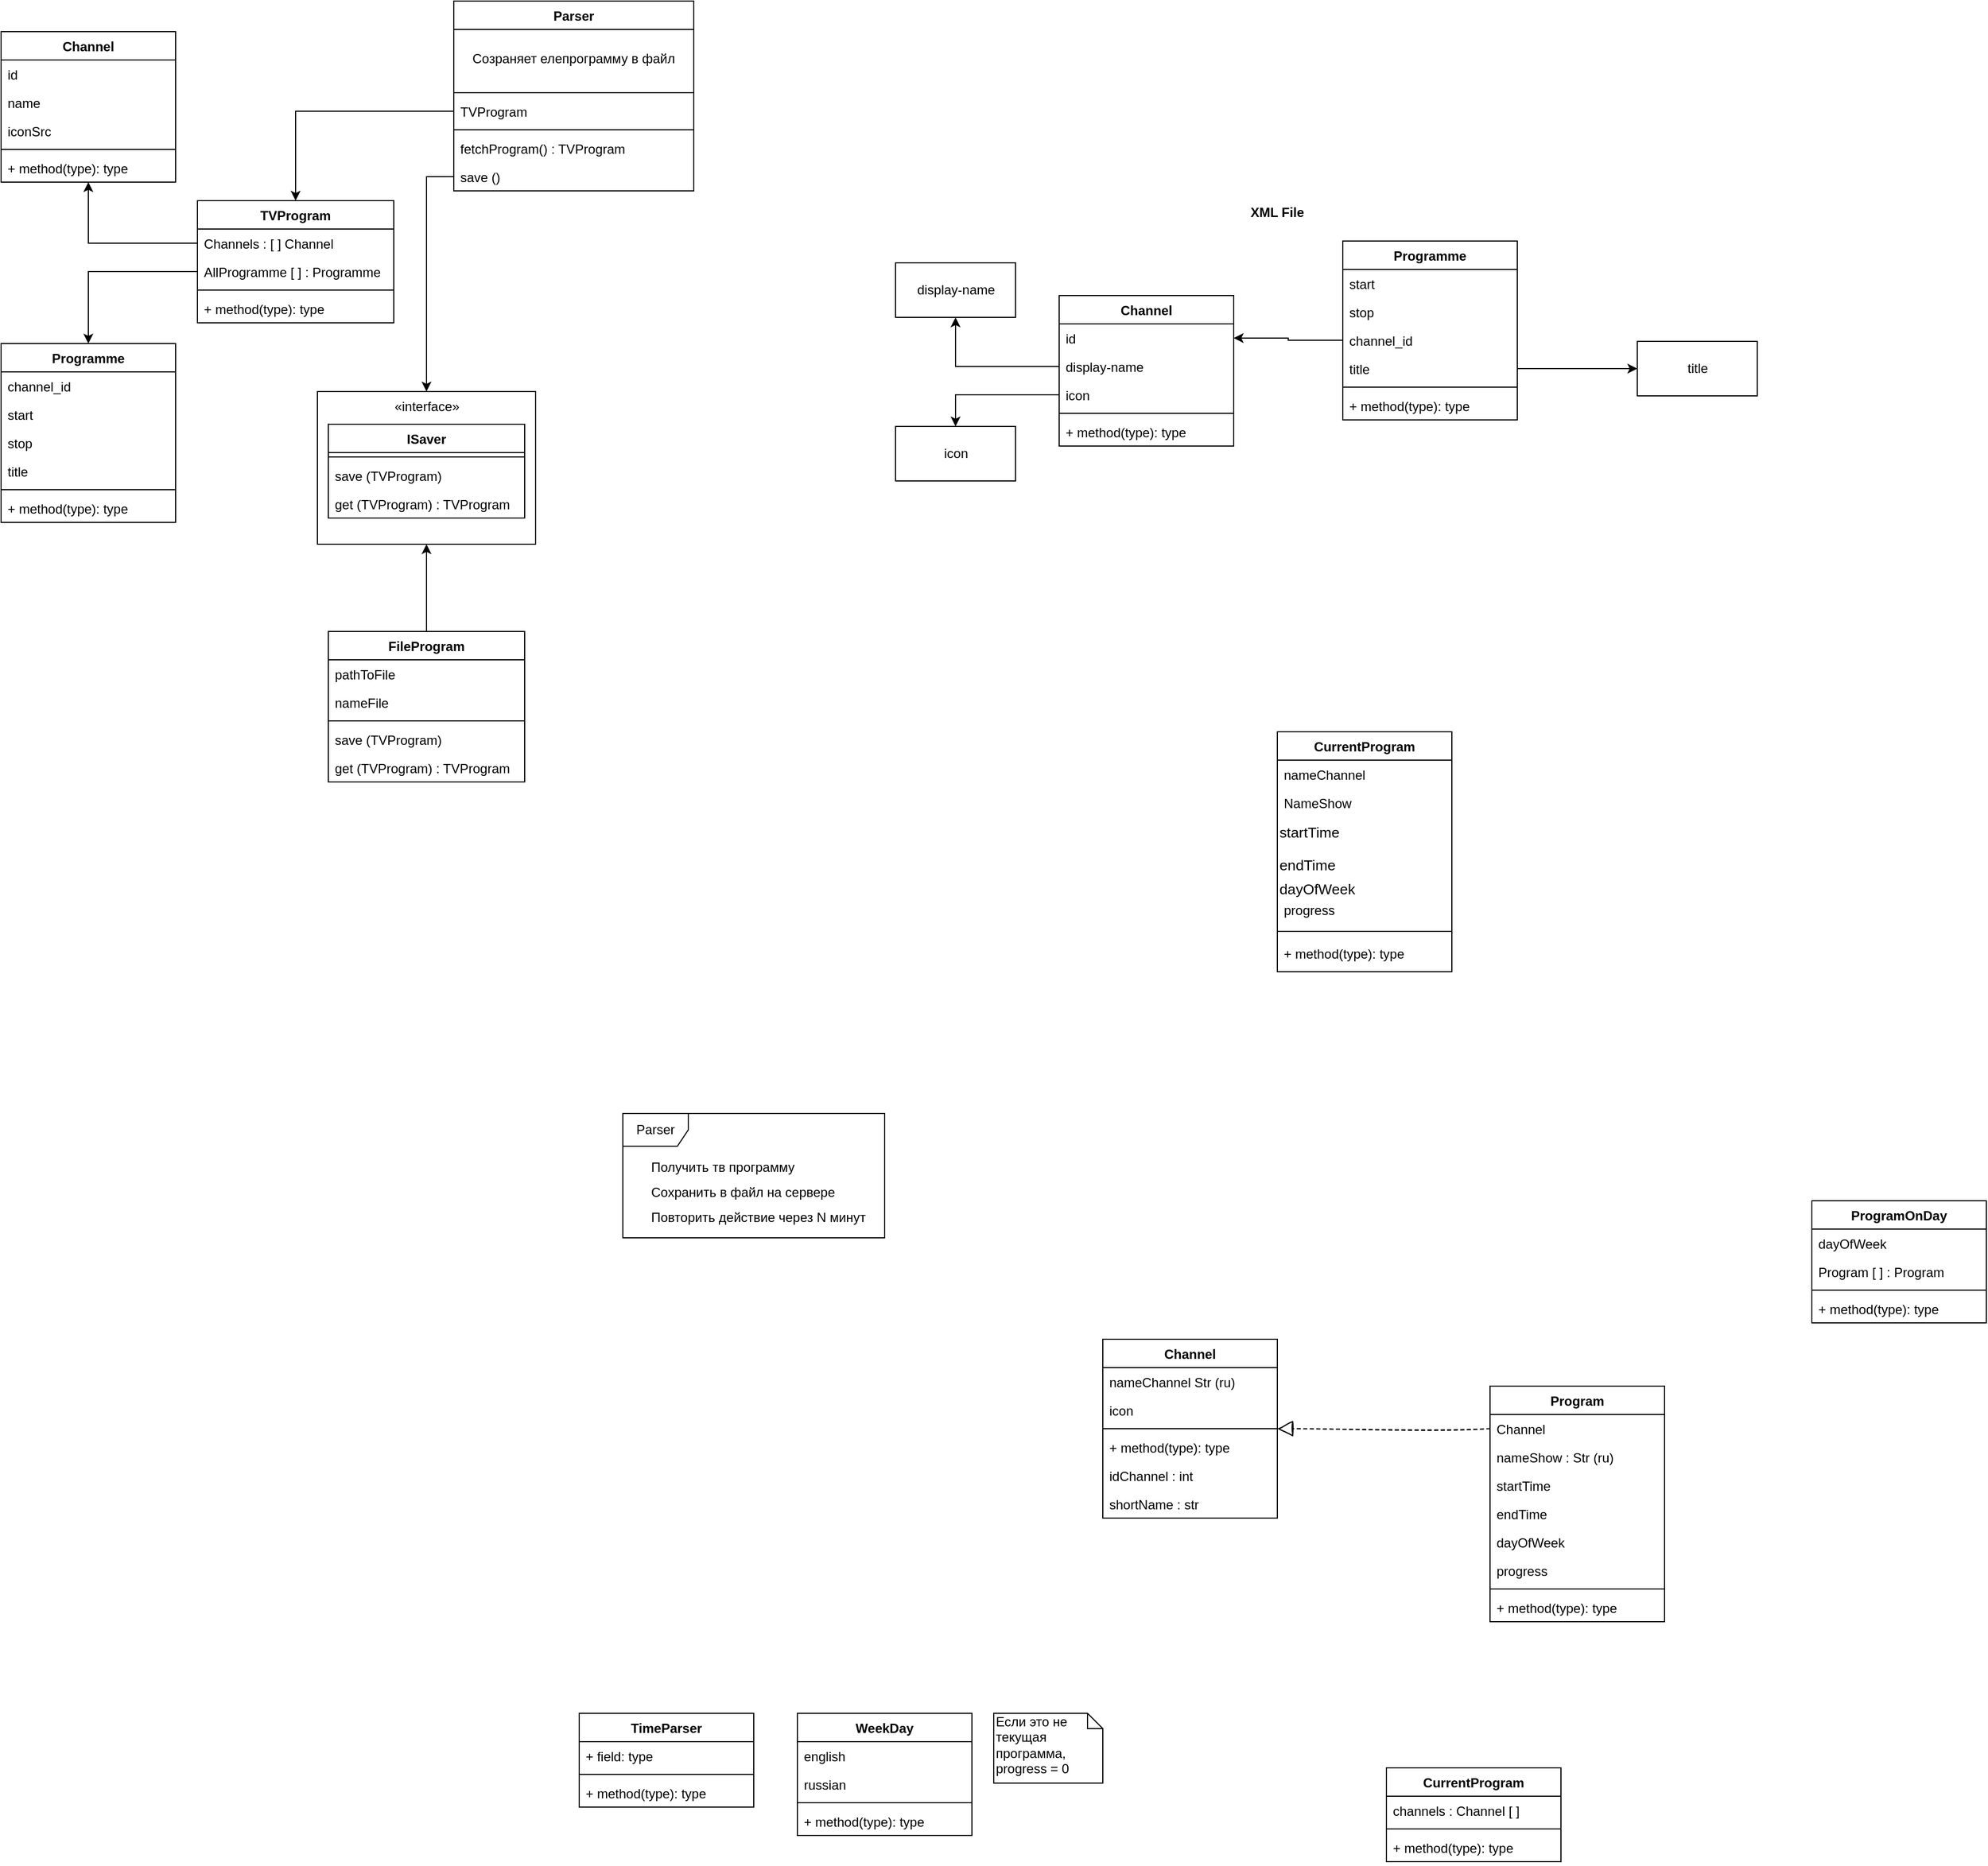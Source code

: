 <mxfile version="13.7.5" type="device" pages="4"><diagram id="wXkkzx5QnTXLlmUoM27p" name="Page-1"><mxGraphModel dx="3122" dy="1946" grid="1" gridSize="10" guides="1" tooltips="1" connect="1" arrows="1" fold="1" page="1" pageScale="1" pageWidth="850" pageHeight="1100" background="#FFFFFF" math="0" shadow="0"><root><mxCell id="0"/><mxCell id="1" parent="0"/><mxCell id="w14Q2QXTxofeKUSBo35t-36" value="Если это не текущая программа,&amp;nbsp;&lt;br&gt;progress = 0" style="shape=note;whiteSpace=wrap;html=1;size=14;verticalAlign=top;align=left;spacingTop=-6;fillColor=none;" vertex="1" parent="1"><mxGeometry x="-30" y="470" width="100" height="64" as="geometry"/></mxCell><mxCell id="w14Q2QXTxofeKUSBo35t-50" value="WeekDay" style="swimlane;fontStyle=1;align=center;verticalAlign=top;childLayout=stackLayout;horizontal=1;startSize=26;horizontalStack=0;resizeParent=1;resizeParentMax=0;resizeLast=0;collapsible=1;marginBottom=0;fillColor=none;" vertex="1" parent="1"><mxGeometry x="-210" y="470" width="160" height="112" as="geometry"/></mxCell><mxCell id="w14Q2QXTxofeKUSBo35t-51" value="english" style="text;strokeColor=none;fillColor=none;align=left;verticalAlign=top;spacingLeft=4;spacingRight=4;overflow=hidden;rotatable=0;points=[[0,0.5],[1,0.5]];portConstraint=eastwest;" vertex="1" parent="w14Q2QXTxofeKUSBo35t-50"><mxGeometry y="26" width="160" height="26" as="geometry"/></mxCell><mxCell id="w14Q2QXTxofeKUSBo35t-55" value="russian" style="text;strokeColor=none;fillColor=none;align=left;verticalAlign=top;spacingLeft=4;spacingRight=4;overflow=hidden;rotatable=0;points=[[0,0.5],[1,0.5]];portConstraint=eastwest;" vertex="1" parent="w14Q2QXTxofeKUSBo35t-50"><mxGeometry y="52" width="160" height="26" as="geometry"/></mxCell><mxCell id="w14Q2QXTxofeKUSBo35t-52" value="" style="line;strokeWidth=1;fillColor=none;align=left;verticalAlign=middle;spacingTop=-1;spacingLeft=3;spacingRight=3;rotatable=0;labelPosition=right;points=[];portConstraint=eastwest;" vertex="1" parent="w14Q2QXTxofeKUSBo35t-50"><mxGeometry y="78" width="160" height="8" as="geometry"/></mxCell><mxCell id="w14Q2QXTxofeKUSBo35t-53" value="+ method(type): type" style="text;strokeColor=none;fillColor=none;align=left;verticalAlign=top;spacingLeft=4;spacingRight=4;overflow=hidden;rotatable=0;points=[[0,0.5],[1,0.5]];portConstraint=eastwest;" vertex="1" parent="w14Q2QXTxofeKUSBo35t-50"><mxGeometry y="86" width="160" height="26" as="geometry"/></mxCell><mxCell id="w14Q2QXTxofeKUSBo35t-57" value="TimeParser" style="swimlane;fontStyle=1;align=center;verticalAlign=top;childLayout=stackLayout;horizontal=1;startSize=26;horizontalStack=0;resizeParent=1;resizeParentMax=0;resizeLast=0;collapsible=1;marginBottom=0;fillColor=none;" vertex="1" parent="1"><mxGeometry x="-410" y="470" width="160" height="86" as="geometry"/></mxCell><mxCell id="w14Q2QXTxofeKUSBo35t-58" value="+ field: type" style="text;strokeColor=none;fillColor=none;align=left;verticalAlign=top;spacingLeft=4;spacingRight=4;overflow=hidden;rotatable=0;points=[[0,0.5],[1,0.5]];portConstraint=eastwest;" vertex="1" parent="w14Q2QXTxofeKUSBo35t-57"><mxGeometry y="26" width="160" height="26" as="geometry"/></mxCell><mxCell id="w14Q2QXTxofeKUSBo35t-59" value="" style="line;strokeWidth=1;fillColor=none;align=left;verticalAlign=middle;spacingTop=-1;spacingLeft=3;spacingRight=3;rotatable=0;labelPosition=right;points=[];portConstraint=eastwest;" vertex="1" parent="w14Q2QXTxofeKUSBo35t-57"><mxGeometry y="52" width="160" height="8" as="geometry"/></mxCell><mxCell id="w14Q2QXTxofeKUSBo35t-60" value="+ method(type): type" style="text;strokeColor=none;fillColor=none;align=left;verticalAlign=top;spacingLeft=4;spacingRight=4;overflow=hidden;rotatable=0;points=[[0,0.5],[1,0.5]];portConstraint=eastwest;" vertex="1" parent="w14Q2QXTxofeKUSBo35t-57"><mxGeometry y="60" width="160" height="26" as="geometry"/></mxCell><mxCell id="w14Q2QXTxofeKUSBo35t-82" value="display-name" style="html=1;fillColor=none;align=center;" vertex="1" parent="1"><mxGeometry x="-120" y="-860" width="110" height="50" as="geometry"/></mxCell><mxCell id="w14Q2QXTxofeKUSBo35t-83" value="icon" style="html=1;fillColor=none;align=center;" vertex="1" parent="1"><mxGeometry x="-120" y="-710" width="110" height="50" as="geometry"/></mxCell><mxCell id="w14Q2QXTxofeKUSBo35t-101" style="edgeStyle=orthogonalEdgeStyle;rounded=0;orthogonalLoop=1;jettySize=auto;html=1;" edge="1" parent="1" source="w14Q2QXTxofeKUSBo35t-100" target="w14Q2QXTxofeKUSBo35t-83"><mxGeometry relative="1" as="geometry"/></mxCell><mxCell id="w14Q2QXTxofeKUSBo35t-103" style="edgeStyle=orthogonalEdgeStyle;rounded=0;orthogonalLoop=1;jettySize=auto;html=1;" edge="1" parent="1" source="w14Q2QXTxofeKUSBo35t-99" target="w14Q2QXTxofeKUSBo35t-82"><mxGeometry relative="1" as="geometry"/></mxCell><mxCell id="w14Q2QXTxofeKUSBo35t-105" value="title" style="html=1;fillColor=none;align=center;" vertex="1" parent="1"><mxGeometry x="560" y="-788" width="110" height="50" as="geometry"/></mxCell><mxCell id="w14Q2QXTxofeKUSBo35t-107" style="edgeStyle=orthogonalEdgeStyle;rounded=0;orthogonalLoop=1;jettySize=auto;html=1;" edge="1" parent="1" source="w14Q2QXTxofeKUSBo35t-104" target="w14Q2QXTxofeKUSBo35t-105"><mxGeometry relative="1" as="geometry"/></mxCell><mxCell id="w14Q2QXTxofeKUSBo35t-108" style="edgeStyle=orthogonalEdgeStyle;rounded=0;orthogonalLoop=1;jettySize=auto;html=1;" edge="1" parent="1" source="w14Q2QXTxofeKUSBo35t-95" target="w14Q2QXTxofeKUSBo35t-74"><mxGeometry relative="1" as="geometry"/></mxCell><mxCell id="w14Q2QXTxofeKUSBo35t-73" value="Channel" style="swimlane;fontStyle=1;align=center;verticalAlign=top;childLayout=stackLayout;horizontal=1;startSize=26;horizontalStack=0;resizeParent=1;resizeParentMax=0;resizeLast=0;collapsible=1;marginBottom=0;fillColor=none;" vertex="1" parent="1"><mxGeometry x="30" y="-830" width="160" height="138" as="geometry"/></mxCell><mxCell id="w14Q2QXTxofeKUSBo35t-74" value="id" style="text;strokeColor=none;fillColor=none;align=left;verticalAlign=top;spacingLeft=4;spacingRight=4;overflow=hidden;rotatable=0;points=[[0,0.5],[1,0.5]];portConstraint=eastwest;" vertex="1" parent="w14Q2QXTxofeKUSBo35t-73"><mxGeometry y="26" width="160" height="26" as="geometry"/></mxCell><mxCell id="w14Q2QXTxofeKUSBo35t-99" value="display-name" style="text;strokeColor=none;fillColor=none;align=left;verticalAlign=top;spacingLeft=4;spacingRight=4;overflow=hidden;rotatable=0;points=[[0,0.5],[1,0.5]];portConstraint=eastwest;" vertex="1" parent="w14Q2QXTxofeKUSBo35t-73"><mxGeometry y="52" width="160" height="26" as="geometry"/></mxCell><mxCell id="w14Q2QXTxofeKUSBo35t-100" value="icon" style="text;strokeColor=none;fillColor=none;align=left;verticalAlign=top;spacingLeft=4;spacingRight=4;overflow=hidden;rotatable=0;points=[[0,0.5],[1,0.5]];portConstraint=eastwest;" vertex="1" parent="w14Q2QXTxofeKUSBo35t-73"><mxGeometry y="78" width="160" height="26" as="geometry"/></mxCell><mxCell id="w14Q2QXTxofeKUSBo35t-75" value="" style="line;strokeWidth=1;fillColor=none;align=left;verticalAlign=middle;spacingTop=-1;spacingLeft=3;spacingRight=3;rotatable=0;labelPosition=right;points=[];portConstraint=eastwest;" vertex="1" parent="w14Q2QXTxofeKUSBo35t-73"><mxGeometry y="104" width="160" height="8" as="geometry"/></mxCell><mxCell id="w14Q2QXTxofeKUSBo35t-76" value="+ method(type): type" style="text;strokeColor=none;fillColor=none;align=left;verticalAlign=top;spacingLeft=4;spacingRight=4;overflow=hidden;rotatable=0;points=[[0,0.5],[1,0.5]];portConstraint=eastwest;" vertex="1" parent="w14Q2QXTxofeKUSBo35t-73"><mxGeometry y="112" width="160" height="26" as="geometry"/></mxCell><mxCell id="w14Q2QXTxofeKUSBo35t-86" value="Programme" style="swimlane;fontStyle=1;align=center;verticalAlign=top;childLayout=stackLayout;horizontal=1;startSize=26;horizontalStack=0;resizeParent=1;resizeParentMax=0;resizeLast=0;collapsible=1;marginBottom=0;fillColor=none;" vertex="1" parent="1"><mxGeometry x="290" y="-880" width="160" height="164" as="geometry"/></mxCell><mxCell id="w14Q2QXTxofeKUSBo35t-87" value="start" style="text;strokeColor=none;fillColor=none;align=left;verticalAlign=top;spacingLeft=4;spacingRight=4;overflow=hidden;rotatable=0;points=[[0,0.5],[1,0.5]];portConstraint=eastwest;" vertex="1" parent="w14Q2QXTxofeKUSBo35t-86"><mxGeometry y="26" width="160" height="26" as="geometry"/></mxCell><mxCell id="w14Q2QXTxofeKUSBo35t-90" value="stop" style="text;strokeColor=none;fillColor=none;align=left;verticalAlign=top;spacingLeft=4;spacingRight=4;overflow=hidden;rotatable=0;points=[[0,0.5],[1,0.5]];portConstraint=eastwest;" vertex="1" parent="w14Q2QXTxofeKUSBo35t-86"><mxGeometry y="52" width="160" height="26" as="geometry"/></mxCell><mxCell id="w14Q2QXTxofeKUSBo35t-95" value="channel_id" style="text;strokeColor=none;fillColor=none;align=left;verticalAlign=top;spacingLeft=4;spacingRight=4;overflow=hidden;rotatable=0;points=[[0,0.5],[1,0.5]];portConstraint=eastwest;" vertex="1" parent="w14Q2QXTxofeKUSBo35t-86"><mxGeometry y="78" width="160" height="26" as="geometry"/></mxCell><mxCell id="w14Q2QXTxofeKUSBo35t-104" value="title" style="text;strokeColor=none;fillColor=none;align=left;verticalAlign=top;spacingLeft=4;spacingRight=4;overflow=hidden;rotatable=0;points=[[0,0.5],[1,0.5]];portConstraint=eastwest;" vertex="1" parent="w14Q2QXTxofeKUSBo35t-86"><mxGeometry y="104" width="160" height="26" as="geometry"/></mxCell><mxCell id="w14Q2QXTxofeKUSBo35t-88" value="" style="line;strokeWidth=1;fillColor=none;align=left;verticalAlign=middle;spacingTop=-1;spacingLeft=3;spacingRight=3;rotatable=0;labelPosition=right;points=[];portConstraint=eastwest;" vertex="1" parent="w14Q2QXTxofeKUSBo35t-86"><mxGeometry y="130" width="160" height="8" as="geometry"/></mxCell><mxCell id="w14Q2QXTxofeKUSBo35t-89" value="+ method(type): type" style="text;strokeColor=none;fillColor=none;align=left;verticalAlign=top;spacingLeft=4;spacingRight=4;overflow=hidden;rotatable=0;points=[[0,0.5],[1,0.5]];portConstraint=eastwest;" vertex="1" parent="w14Q2QXTxofeKUSBo35t-86"><mxGeometry y="138" width="160" height="26" as="geometry"/></mxCell><mxCell id="w14Q2QXTxofeKUSBo35t-109" value="XML File" style="text;align=center;fontStyle=1;verticalAlign=middle;spacingLeft=3;spacingRight=3;strokeColor=none;rotatable=0;points=[[0,0.5],[1,0.5]];portConstraint=eastwest;fillColor=none;" vertex="1" parent="1"><mxGeometry x="190" y="-920" width="80" height="26" as="geometry"/></mxCell><mxCell id="w14Q2QXTxofeKUSBo35t-137" style="edgeStyle=orthogonalEdgeStyle;rounded=0;orthogonalLoop=1;jettySize=auto;html=1;" edge="1" parent="1" source="w14Q2QXTxofeKUSBo35t-135" target="w14Q2QXTxofeKUSBo35t-136"><mxGeometry relative="1" as="geometry"/></mxCell><mxCell id="w14Q2QXTxofeKUSBo35t-151" style="edgeStyle=orthogonalEdgeStyle;rounded=0;orthogonalLoop=1;jettySize=auto;html=1;" edge="1" parent="1" source="w14Q2QXTxofeKUSBo35t-150" target="w14Q2QXTxofeKUSBo35t-125"><mxGeometry relative="1" as="geometry"/></mxCell><mxCell id="w14Q2QXTxofeKUSBo35t-152" style="edgeStyle=orthogonalEdgeStyle;rounded=0;orthogonalLoop=1;jettySize=auto;html=1;" edge="1" parent="1" source="w14Q2QXTxofeKUSBo35t-149" target="w14Q2QXTxofeKUSBo35t-115"><mxGeometry relative="1" as="geometry"/></mxCell><mxCell id="w14Q2QXTxofeKUSBo35t-165" style="edgeStyle=orthogonalEdgeStyle;rounded=0;orthogonalLoop=1;jettySize=auto;html=1;" edge="1" parent="1" source="w14Q2QXTxofeKUSBo35t-164" target="w14Q2QXTxofeKUSBo35t-145"><mxGeometry relative="1" as="geometry"/></mxCell><mxCell id="w14Q2QXTxofeKUSBo35t-168" style="edgeStyle=orthogonalEdgeStyle;rounded=0;orthogonalLoop=1;jettySize=auto;html=1;" edge="1" parent="1" source="w14Q2QXTxofeKUSBo35t-154" target="w14Q2QXTxofeKUSBo35t-136"><mxGeometry relative="1" as="geometry"/></mxCell><mxCell id="w14Q2QXTxofeKUSBo35t-169" value="" style="group" vertex="1" connectable="0" parent="1"><mxGeometry x="-650" y="-742" width="200" height="140" as="geometry"/></mxCell><mxCell id="w14Q2QXTxofeKUSBo35t-167" value="" style="group" vertex="1" connectable="0" parent="w14Q2QXTxofeKUSBo35t-169"><mxGeometry width="200" height="140" as="geometry"/></mxCell><mxCell id="w14Q2QXTxofeKUSBo35t-136" value="«interface»" style="html=1;fillColor=none;align=center;verticalAlign=top;" vertex="1" parent="w14Q2QXTxofeKUSBo35t-167"><mxGeometry width="200" height="140" as="geometry"/></mxCell><mxCell id="w14Q2QXTxofeKUSBo35t-138" value="ISaver" style="swimlane;fontStyle=1;align=center;verticalAlign=top;childLayout=stackLayout;horizontal=1;startSize=26;horizontalStack=0;resizeParent=1;resizeParentMax=0;resizeLast=0;collapsible=1;marginBottom=0;fillColor=none;" vertex="1" parent="w14Q2QXTxofeKUSBo35t-167"><mxGeometry x="10" y="30" width="180" height="86" as="geometry"/></mxCell><mxCell id="w14Q2QXTxofeKUSBo35t-140" value="" style="line;strokeWidth=1;fillColor=none;align=left;verticalAlign=middle;spacingTop=-1;spacingLeft=3;spacingRight=3;rotatable=0;labelPosition=right;points=[];portConstraint=eastwest;" vertex="1" parent="w14Q2QXTxofeKUSBo35t-138"><mxGeometry y="26" width="180" height="8" as="geometry"/></mxCell><mxCell id="w14Q2QXTxofeKUSBo35t-141" value="save (TVProgram)" style="text;strokeColor=none;fillColor=none;align=left;verticalAlign=top;spacingLeft=4;spacingRight=4;overflow=hidden;rotatable=0;points=[[0,0.5],[1,0.5]];portConstraint=eastwest;" vertex="1" parent="w14Q2QXTxofeKUSBo35t-138"><mxGeometry y="34" width="180" height="26" as="geometry"/></mxCell><mxCell id="w14Q2QXTxofeKUSBo35t-163" value="get (TVProgram) : TVProgram" style="text;strokeColor=none;fillColor=none;align=left;verticalAlign=top;spacingLeft=4;spacingRight=4;overflow=hidden;rotatable=0;points=[[0,0.5],[1,0.5]];portConstraint=eastwest;" vertex="1" parent="w14Q2QXTxofeKUSBo35t-138"><mxGeometry y="60" width="180" height="26" as="geometry"/></mxCell><mxCell id="w14Q2QXTxofeKUSBo35t-7" value="Parser" style="swimlane;fontStyle=1;align=center;verticalAlign=top;childLayout=stackLayout;horizontal=1;startSize=26;horizontalStack=0;resizeParent=1;resizeParentMax=0;resizeLast=0;collapsible=1;marginBottom=0;" vertex="1" parent="1"><mxGeometry x="-525" y="-1100" width="220" height="174" as="geometry"/></mxCell><mxCell id="w14Q2QXTxofeKUSBo35t-20" value="Созраняет елепрограмму в файл" style="text;strokeColor=none;fillColor=none;align=center;verticalAlign=middle;spacingLeft=4;spacingRight=4;overflow=hidden;rotatable=0;points=[[0,0.5],[1,0.5]];portConstraint=eastwest;whiteSpace=wrap;" vertex="1" parent="w14Q2QXTxofeKUSBo35t-7"><mxGeometry y="26" width="220" height="54" as="geometry"/></mxCell><mxCell id="w14Q2QXTxofeKUSBo35t-19" value="" style="line;strokeWidth=1;fillColor=none;align=left;verticalAlign=middle;spacingTop=-1;spacingLeft=3;spacingRight=3;rotatable=0;labelPosition=right;points=[];portConstraint=eastwest;" vertex="1" parent="w14Q2QXTxofeKUSBo35t-7"><mxGeometry y="80" width="220" height="8" as="geometry"/></mxCell><mxCell id="w14Q2QXTxofeKUSBo35t-164" value="TVProgram" style="text;strokeColor=none;fillColor=none;align=left;verticalAlign=top;spacingLeft=4;spacingRight=4;overflow=hidden;rotatable=0;points=[[0,0.5],[1,0.5]];portConstraint=eastwest;" vertex="1" parent="w14Q2QXTxofeKUSBo35t-7"><mxGeometry y="88" width="220" height="26" as="geometry"/></mxCell><mxCell id="w14Q2QXTxofeKUSBo35t-9" value="" style="line;strokeWidth=1;fillColor=none;align=left;verticalAlign=middle;spacingTop=-1;spacingLeft=3;spacingRight=3;rotatable=0;labelPosition=right;points=[];portConstraint=eastwest;" vertex="1" parent="w14Q2QXTxofeKUSBo35t-7"><mxGeometry y="114" width="220" height="8" as="geometry"/></mxCell><mxCell id="w14Q2QXTxofeKUSBo35t-134" value="fetchProgram() : TVProgram" style="text;strokeColor=none;fillColor=none;align=left;verticalAlign=top;spacingLeft=4;spacingRight=4;overflow=hidden;rotatable=0;points=[[0,0.5],[1,0.5]];portConstraint=eastwest;" vertex="1" parent="w14Q2QXTxofeKUSBo35t-7"><mxGeometry y="122" width="220" height="26" as="geometry"/></mxCell><mxCell id="w14Q2QXTxofeKUSBo35t-135" value="save ()" style="text;strokeColor=none;fillColor=none;align=left;verticalAlign=top;spacingLeft=4;spacingRight=4;overflow=hidden;rotatable=0;points=[[0,0.5],[1,0.5]];portConstraint=eastwest;" vertex="1" parent="w14Q2QXTxofeKUSBo35t-7"><mxGeometry y="148" width="220" height="26" as="geometry"/></mxCell><mxCell id="w14Q2QXTxofeKUSBo35t-154" value="FileProgram" style="swimlane;fontStyle=1;align=center;verticalAlign=top;childLayout=stackLayout;horizontal=1;startSize=26;horizontalStack=0;resizeParent=1;resizeParentMax=0;resizeLast=0;collapsible=1;marginBottom=0;fillColor=none;" vertex="1" parent="1"><mxGeometry x="-640" y="-522" width="180" height="138" as="geometry"/></mxCell><mxCell id="w14Q2QXTxofeKUSBo35t-155" value="pathToFile" style="text;strokeColor=none;fillColor=none;align=left;verticalAlign=top;spacingLeft=4;spacingRight=4;overflow=hidden;rotatable=0;points=[[0,0.5],[1,0.5]];portConstraint=eastwest;" vertex="1" parent="w14Q2QXTxofeKUSBo35t-154"><mxGeometry y="26" width="180" height="26" as="geometry"/></mxCell><mxCell id="w14Q2QXTxofeKUSBo35t-166" value="nameFile" style="text;strokeColor=none;fillColor=none;align=left;verticalAlign=top;spacingLeft=4;spacingRight=4;overflow=hidden;rotatable=0;points=[[0,0.5],[1,0.5]];portConstraint=eastwest;" vertex="1" parent="w14Q2QXTxofeKUSBo35t-154"><mxGeometry y="52" width="180" height="26" as="geometry"/></mxCell><mxCell id="w14Q2QXTxofeKUSBo35t-156" value="" style="line;strokeWidth=1;fillColor=none;align=left;verticalAlign=middle;spacingTop=-1;spacingLeft=3;spacingRight=3;rotatable=0;labelPosition=right;points=[];portConstraint=eastwest;" vertex="1" parent="w14Q2QXTxofeKUSBo35t-154"><mxGeometry y="78" width="180" height="8" as="geometry"/></mxCell><mxCell id="w14Q2QXTxofeKUSBo35t-161" value="save (TVProgram)" style="text;strokeColor=none;fillColor=none;align=left;verticalAlign=top;spacingLeft=4;spacingRight=4;overflow=hidden;rotatable=0;points=[[0,0.5],[1,0.5]];portConstraint=eastwest;" vertex="1" parent="w14Q2QXTxofeKUSBo35t-154"><mxGeometry y="86" width="180" height="26" as="geometry"/></mxCell><mxCell id="w14Q2QXTxofeKUSBo35t-144" value="get (TVProgram) : TVProgram" style="text;strokeColor=none;fillColor=none;align=left;verticalAlign=top;spacingLeft=4;spacingRight=4;overflow=hidden;rotatable=0;points=[[0,0.5],[1,0.5]];portConstraint=eastwest;" vertex="1" parent="w14Q2QXTxofeKUSBo35t-154"><mxGeometry y="112" width="180" height="26" as="geometry"/></mxCell><mxCell id="w14Q2QXTxofeKUSBo35t-145" value="TVProgram" style="swimlane;fontStyle=1;align=center;verticalAlign=top;childLayout=stackLayout;horizontal=1;startSize=26;horizontalStack=0;resizeParent=1;resizeParentMax=0;resizeLast=0;collapsible=1;marginBottom=0;fillColor=none;" vertex="1" parent="1"><mxGeometry x="-760" y="-917" width="180" height="112" as="geometry"/></mxCell><mxCell id="w14Q2QXTxofeKUSBo35t-149" value="Channels : [ ] Channel" style="text;strokeColor=none;fillColor=none;align=left;verticalAlign=top;spacingLeft=4;spacingRight=4;overflow=hidden;rotatable=0;points=[[0,0.5],[1,0.5]];portConstraint=eastwest;" vertex="1" parent="w14Q2QXTxofeKUSBo35t-145"><mxGeometry y="26" width="180" height="26" as="geometry"/></mxCell><mxCell id="w14Q2QXTxofeKUSBo35t-150" value="AllProgramme [ ] : Programme" style="text;strokeColor=none;fillColor=none;align=left;verticalAlign=top;spacingLeft=4;spacingRight=4;overflow=hidden;rotatable=0;points=[[0,0.5],[1,0.5]];portConstraint=eastwest;" vertex="1" parent="w14Q2QXTxofeKUSBo35t-145"><mxGeometry y="52" width="180" height="26" as="geometry"/></mxCell><mxCell id="w14Q2QXTxofeKUSBo35t-147" value="" style="line;strokeWidth=1;fillColor=none;align=left;verticalAlign=middle;spacingTop=-1;spacingLeft=3;spacingRight=3;rotatable=0;labelPosition=right;points=[];portConstraint=eastwest;" vertex="1" parent="w14Q2QXTxofeKUSBo35t-145"><mxGeometry y="78" width="180" height="8" as="geometry"/></mxCell><mxCell id="w14Q2QXTxofeKUSBo35t-148" value="+ method(type): type" style="text;strokeColor=none;fillColor=none;align=left;verticalAlign=top;spacingLeft=4;spacingRight=4;overflow=hidden;rotatable=0;points=[[0,0.5],[1,0.5]];portConstraint=eastwest;" vertex="1" parent="w14Q2QXTxofeKUSBo35t-145"><mxGeometry y="86" width="180" height="26" as="geometry"/></mxCell><mxCell id="w14Q2QXTxofeKUSBo35t-115" value="Channel" style="swimlane;fontStyle=1;align=center;verticalAlign=top;childLayout=stackLayout;horizontal=1;startSize=26;horizontalStack=0;resizeParent=1;resizeParentMax=0;resizeLast=0;collapsible=1;marginBottom=0;fillColor=none;" vertex="1" parent="1"><mxGeometry x="-940" y="-1072" width="160" height="138" as="geometry"/></mxCell><mxCell id="w14Q2QXTxofeKUSBo35t-116" value="id" style="text;strokeColor=none;fillColor=none;align=left;verticalAlign=top;spacingLeft=4;spacingRight=4;overflow=hidden;rotatable=0;points=[[0,0.5],[1,0.5]];portConstraint=eastwest;" vertex="1" parent="w14Q2QXTxofeKUSBo35t-115"><mxGeometry y="26" width="160" height="26" as="geometry"/></mxCell><mxCell id="w14Q2QXTxofeKUSBo35t-117" value="name" style="text;strokeColor=none;fillColor=none;align=left;verticalAlign=top;spacingLeft=4;spacingRight=4;overflow=hidden;rotatable=0;points=[[0,0.5],[1,0.5]];portConstraint=eastwest;" vertex="1" parent="w14Q2QXTxofeKUSBo35t-115"><mxGeometry y="52" width="160" height="26" as="geometry"/></mxCell><mxCell id="w14Q2QXTxofeKUSBo35t-118" value="iconSrc" style="text;strokeColor=none;fillColor=none;align=left;verticalAlign=top;spacingLeft=4;spacingRight=4;overflow=hidden;rotatable=0;points=[[0,0.5],[1,0.5]];portConstraint=eastwest;" vertex="1" parent="w14Q2QXTxofeKUSBo35t-115"><mxGeometry y="78" width="160" height="26" as="geometry"/></mxCell><mxCell id="w14Q2QXTxofeKUSBo35t-119" value="" style="line;strokeWidth=1;fillColor=none;align=left;verticalAlign=middle;spacingTop=-1;spacingLeft=3;spacingRight=3;rotatable=0;labelPosition=right;points=[];portConstraint=eastwest;" vertex="1" parent="w14Q2QXTxofeKUSBo35t-115"><mxGeometry y="104" width="160" height="8" as="geometry"/></mxCell><mxCell id="w14Q2QXTxofeKUSBo35t-120" value="+ method(type): type" style="text;strokeColor=none;fillColor=none;align=left;verticalAlign=top;spacingLeft=4;spacingRight=4;overflow=hidden;rotatable=0;points=[[0,0.5],[1,0.5]];portConstraint=eastwest;" vertex="1" parent="w14Q2QXTxofeKUSBo35t-115"><mxGeometry y="112" width="160" height="26" as="geometry"/></mxCell><mxCell id="w14Q2QXTxofeKUSBo35t-125" value="Programme" style="swimlane;fontStyle=1;align=center;verticalAlign=top;childLayout=stackLayout;horizontal=1;startSize=26;horizontalStack=0;resizeParent=1;resizeParentMax=0;resizeLast=0;collapsible=1;marginBottom=0;fillColor=none;" vertex="1" parent="1"><mxGeometry x="-940" y="-786" width="160" height="164" as="geometry"/></mxCell><mxCell id="w14Q2QXTxofeKUSBo35t-128" value="channel_id" style="text;strokeColor=none;fillColor=none;align=left;verticalAlign=top;spacingLeft=4;spacingRight=4;overflow=hidden;rotatable=0;points=[[0,0.5],[1,0.5]];portConstraint=eastwest;" vertex="1" parent="w14Q2QXTxofeKUSBo35t-125"><mxGeometry y="26" width="160" height="26" as="geometry"/></mxCell><mxCell id="w14Q2QXTxofeKUSBo35t-126" value="start" style="text;strokeColor=none;fillColor=none;align=left;verticalAlign=top;spacingLeft=4;spacingRight=4;overflow=hidden;rotatable=0;points=[[0,0.5],[1,0.5]];portConstraint=eastwest;" vertex="1" parent="w14Q2QXTxofeKUSBo35t-125"><mxGeometry y="52" width="160" height="26" as="geometry"/></mxCell><mxCell id="w14Q2QXTxofeKUSBo35t-127" value="stop" style="text;strokeColor=none;fillColor=none;align=left;verticalAlign=top;spacingLeft=4;spacingRight=4;overflow=hidden;rotatable=0;points=[[0,0.5],[1,0.5]];portConstraint=eastwest;" vertex="1" parent="w14Q2QXTxofeKUSBo35t-125"><mxGeometry y="78" width="160" height="26" as="geometry"/></mxCell><mxCell id="w14Q2QXTxofeKUSBo35t-129" value="title" style="text;strokeColor=none;fillColor=none;align=left;verticalAlign=top;spacingLeft=4;spacingRight=4;overflow=hidden;rotatable=0;points=[[0,0.5],[1,0.5]];portConstraint=eastwest;" vertex="1" parent="w14Q2QXTxofeKUSBo35t-125"><mxGeometry y="104" width="160" height="26" as="geometry"/></mxCell><mxCell id="w14Q2QXTxofeKUSBo35t-130" value="" style="line;strokeWidth=1;fillColor=none;align=left;verticalAlign=middle;spacingTop=-1;spacingLeft=3;spacingRight=3;rotatable=0;labelPosition=right;points=[];portConstraint=eastwest;" vertex="1" parent="w14Q2QXTxofeKUSBo35t-125"><mxGeometry y="130" width="160" height="8" as="geometry"/></mxCell><mxCell id="w14Q2QXTxofeKUSBo35t-131" value="+ method(type): type" style="text;strokeColor=none;fillColor=none;align=left;verticalAlign=top;spacingLeft=4;spacingRight=4;overflow=hidden;rotatable=0;points=[[0,0.5],[1,0.5]];portConstraint=eastwest;" vertex="1" parent="w14Q2QXTxofeKUSBo35t-125"><mxGeometry y="138" width="160" height="26" as="geometry"/></mxCell><mxCell id="w14Q2QXTxofeKUSBo35t-177" value="" style="group" vertex="1" connectable="0" parent="1"><mxGeometry x="-370" y="-80" width="240" height="114" as="geometry"/></mxCell><mxCell id="w14Q2QXTxofeKUSBo35t-170" value="Parser" style="shape=umlFrame;whiteSpace=wrap;html=1;fillColor=none;align=center;" vertex="1" parent="w14Q2QXTxofeKUSBo35t-177"><mxGeometry width="240" height="114" as="geometry"/></mxCell><mxCell id="w14Q2QXTxofeKUSBo35t-171" value="Получить тв программу" style="text;strokeColor=none;fillColor=none;align=left;verticalAlign=top;spacingLeft=4;spacingRight=4;overflow=hidden;rotatable=0;points=[[0,0.5],[1,0.5]];portConstraint=eastwest;" vertex="1" parent="w14Q2QXTxofeKUSBo35t-177"><mxGeometry x="20" y="35.429" width="150" height="23.029" as="geometry"/></mxCell><mxCell id="w14Q2QXTxofeKUSBo35t-172" value="Сохранить в файл на сервере" style="text;strokeColor=none;fillColor=none;align=left;verticalAlign=top;spacingLeft=4;spacingRight=4;overflow=hidden;rotatable=0;points=[[0,0.5],[1,0.5]];portConstraint=eastwest;" vertex="1" parent="w14Q2QXTxofeKUSBo35t-177"><mxGeometry x="20" y="58.457" width="200" height="23.029" as="geometry"/></mxCell><mxCell id="w14Q2QXTxofeKUSBo35t-174" value="Повторить действие через N минут" style="text;strokeColor=none;fillColor=none;align=left;verticalAlign=top;spacingLeft=4;spacingRight=4;overflow=hidden;rotatable=0;points=[[0,0.5],[1,0.5]];portConstraint=eastwest;" vertex="1" parent="w14Q2QXTxofeKUSBo35t-177"><mxGeometry x="20" y="81.486" width="210" height="23.029" as="geometry"/></mxCell><mxCell id="w14Q2QXTxofeKUSBo35t-3" value="CurrentProgram" style="swimlane;fontStyle=1;align=center;verticalAlign=top;childLayout=stackLayout;horizontal=1;startSize=26;horizontalStack=0;resizeParent=1;resizeParentMax=0;resizeLast=0;collapsible=1;marginBottom=0;" vertex="1" parent="1"><mxGeometry x="230" y="-430" width="160" height="220" as="geometry"/></mxCell><mxCell id="w14Q2QXTxofeKUSBo35t-4" value="nameChannel" style="text;strokeColor=none;fillColor=none;align=left;verticalAlign=top;spacingLeft=4;spacingRight=4;overflow=hidden;rotatable=0;points=[[0,0.5],[1,0.5]];portConstraint=eastwest;" vertex="1" parent="w14Q2QXTxofeKUSBo35t-3"><mxGeometry y="26" width="160" height="26" as="geometry"/></mxCell><mxCell id="w14Q2QXTxofeKUSBo35t-21" value="NameShow" style="text;strokeColor=none;fillColor=none;align=left;verticalAlign=top;spacingLeft=4;spacingRight=4;overflow=hidden;rotatable=0;points=[[0,0.5],[1,0.5]];portConstraint=eastwest;" vertex="1" parent="w14Q2QXTxofeKUSBo35t-3"><mxGeometry y="52" width="160" height="26" as="geometry"/></mxCell><mxCell id="w14Q2QXTxofeKUSBo35t-22" value="&lt;font face=&quot;arial&quot;&gt;&lt;span style=&quot;font-size: 13.333px&quot;&gt;startTime&lt;/span&gt;&lt;/font&gt;" style="text;whiteSpace=wrap;html=1;" vertex="1" parent="w14Q2QXTxofeKUSBo35t-3"><mxGeometry y="78" width="160" height="30" as="geometry"/></mxCell><mxCell id="w14Q2QXTxofeKUSBo35t-23" value="&lt;span style=&quot;font-size: 10pt ; font-family: &amp;#34;arial&amp;#34; ; font-style: normal&quot;&gt;endTime&lt;/span&gt;" style="text;whiteSpace=wrap;html=1;" vertex="1" parent="w14Q2QXTxofeKUSBo35t-3"><mxGeometry y="108" width="160" height="22" as="geometry"/></mxCell><mxCell id="w14Q2QXTxofeKUSBo35t-24" value="&lt;span style=&quot;font-size: 10pt ; font-family: &amp;#34;arial&amp;#34; ; font-style: normal&quot;&gt;dayOfWeek&lt;/span&gt;" style="text;whiteSpace=wrap;html=1;" vertex="1" parent="w14Q2QXTxofeKUSBo35t-3"><mxGeometry y="130" width="160" height="20" as="geometry"/></mxCell><mxCell id="w14Q2QXTxofeKUSBo35t-25" value="progress" style="text;strokeColor=none;fillColor=none;align=left;verticalAlign=top;spacingLeft=4;spacingRight=4;overflow=hidden;rotatable=0;points=[[0,0.5],[1,0.5]];portConstraint=eastwest;" vertex="1" parent="w14Q2QXTxofeKUSBo35t-3"><mxGeometry y="150" width="160" height="26" as="geometry"/></mxCell><mxCell id="w14Q2QXTxofeKUSBo35t-5" value="" style="line;strokeWidth=1;fillColor=none;align=left;verticalAlign=middle;spacingTop=-1;spacingLeft=3;spacingRight=3;rotatable=0;labelPosition=right;points=[];portConstraint=eastwest;" vertex="1" parent="w14Q2QXTxofeKUSBo35t-3"><mxGeometry y="176" width="160" height="14" as="geometry"/></mxCell><mxCell id="w14Q2QXTxofeKUSBo35t-6" value="+ method(type): type" style="text;strokeColor=none;fillColor=none;align=left;verticalAlign=top;spacingLeft=4;spacingRight=4;overflow=hidden;rotatable=0;points=[[0,0.5],[1,0.5]];portConstraint=eastwest;" vertex="1" parent="w14Q2QXTxofeKUSBo35t-3"><mxGeometry y="190" width="160" height="30" as="geometry"/></mxCell><mxCell id="w14Q2QXTxofeKUSBo35t-39" value="CurrentProgram" style="swimlane;fontStyle=1;align=center;verticalAlign=top;childLayout=stackLayout;horizontal=1;startSize=26;horizontalStack=0;resizeParent=1;resizeParentMax=0;resizeLast=0;collapsible=1;marginBottom=0;fillColor=none;" vertex="1" parent="1"><mxGeometry x="330" y="520" width="160" height="86" as="geometry"/></mxCell><mxCell id="w14Q2QXTxofeKUSBo35t-40" value="channels : Channel [ ]" style="text;strokeColor=none;fillColor=none;align=left;verticalAlign=top;spacingLeft=4;spacingRight=4;overflow=hidden;rotatable=0;points=[[0,0.5],[1,0.5]];portConstraint=eastwest;" vertex="1" parent="w14Q2QXTxofeKUSBo35t-39"><mxGeometry y="26" width="160" height="26" as="geometry"/></mxCell><mxCell id="w14Q2QXTxofeKUSBo35t-41" value="" style="line;strokeWidth=1;fillColor=none;align=left;verticalAlign=middle;spacingTop=-1;spacingLeft=3;spacingRight=3;rotatable=0;labelPosition=right;points=[];portConstraint=eastwest;" vertex="1" parent="w14Q2QXTxofeKUSBo35t-39"><mxGeometry y="52" width="160" height="8" as="geometry"/></mxCell><mxCell id="w14Q2QXTxofeKUSBo35t-42" value="+ method(type): type" style="text;strokeColor=none;fillColor=none;align=left;verticalAlign=top;spacingLeft=4;spacingRight=4;overflow=hidden;rotatable=0;points=[[0,0.5],[1,0.5]];portConstraint=eastwest;" vertex="1" parent="w14Q2QXTxofeKUSBo35t-39"><mxGeometry y="60" width="160" height="26" as="geometry"/></mxCell><mxCell id="w14Q2QXTxofeKUSBo35t-26" value="Channel" style="swimlane;fontStyle=1;align=center;verticalAlign=top;childLayout=stackLayout;horizontal=1;startSize=26;horizontalStack=0;resizeParent=1;resizeParentMax=0;resizeLast=0;collapsible=1;marginBottom=0;fillColor=none;" vertex="1" parent="1"><mxGeometry x="70" y="127" width="160" height="164" as="geometry"/></mxCell><mxCell id="w14Q2QXTxofeKUSBo35t-27" value="nameChannel Str (ru)" style="text;strokeColor=none;fillColor=none;align=left;verticalAlign=top;spacingLeft=4;spacingRight=4;overflow=hidden;rotatable=0;points=[[0,0.5],[1,0.5]];portConstraint=eastwest;" vertex="1" parent="w14Q2QXTxofeKUSBo35t-26"><mxGeometry y="26" width="160" height="26" as="geometry"/></mxCell><mxCell id="w14Q2QXTxofeKUSBo35t-209" value="icon" style="text;strokeColor=none;fillColor=none;align=left;verticalAlign=top;spacingLeft=4;spacingRight=4;overflow=hidden;rotatable=0;points=[[0,0.5],[1,0.5]];portConstraint=eastwest;" vertex="1" parent="w14Q2QXTxofeKUSBo35t-26"><mxGeometry y="52" width="160" height="26" as="geometry"/></mxCell><mxCell id="w14Q2QXTxofeKUSBo35t-28" value="" style="line;strokeWidth=1;fillColor=none;align=left;verticalAlign=middle;spacingTop=-1;spacingLeft=3;spacingRight=3;rotatable=0;labelPosition=right;points=[];portConstraint=eastwest;" vertex="1" parent="w14Q2QXTxofeKUSBo35t-26"><mxGeometry y="78" width="160" height="8" as="geometry"/></mxCell><mxCell id="w14Q2QXTxofeKUSBo35t-29" value="+ method(type): type" style="text;strokeColor=none;fillColor=none;align=left;verticalAlign=top;spacingLeft=4;spacingRight=4;overflow=hidden;rotatable=0;points=[[0,0.5],[1,0.5]];portConstraint=eastwest;" vertex="1" parent="w14Q2QXTxofeKUSBo35t-26"><mxGeometry y="86" width="160" height="26" as="geometry"/></mxCell><mxCell id="w14Q2QXTxofeKUSBo35t-47" value="idChannel : int" style="text;strokeColor=none;fillColor=none;align=left;verticalAlign=top;spacingLeft=4;spacingRight=4;overflow=hidden;rotatable=0;points=[[0,0.5],[1,0.5]];portConstraint=eastwest;" vertex="1" parent="w14Q2QXTxofeKUSBo35t-26"><mxGeometry y="112" width="160" height="26" as="geometry"/></mxCell><mxCell id="w14Q2QXTxofeKUSBo35t-63" value="shortName : str" style="text;strokeColor=none;fillColor=none;align=left;verticalAlign=top;spacingLeft=4;spacingRight=4;overflow=hidden;rotatable=0;points=[[0,0.5],[1,0.5]];portConstraint=eastwest;" vertex="1" parent="w14Q2QXTxofeKUSBo35t-26"><mxGeometry y="138" width="160" height="26" as="geometry"/></mxCell><mxCell id="w14Q2QXTxofeKUSBo35t-210" value="" style="endArrow=block;dashed=1;endFill=0;endSize=12;html=1;sketch=1;" edge="1" parent="1" source="w14Q2QXTxofeKUSBo35t-199" target="w14Q2QXTxofeKUSBo35t-26"><mxGeometry width="160" relative="1" as="geometry"><mxPoint x="260" y="270" as="sourcePoint"/><mxPoint x="350" y="320" as="targetPoint"/></mxGeometry></mxCell><mxCell id="w14Q2QXTxofeKUSBo35t-198" value="Program" style="swimlane;fontStyle=1;align=center;verticalAlign=top;childLayout=stackLayout;horizontal=1;startSize=26;horizontalStack=0;resizeParent=1;resizeParentMax=0;resizeLast=0;collapsible=1;marginBottom=0;fillColor=none;" vertex="1" parent="1"><mxGeometry x="425" y="170" width="160" height="216" as="geometry"/></mxCell><mxCell id="w14Q2QXTxofeKUSBo35t-199" value="Channel" style="text;strokeColor=none;fillColor=none;align=left;verticalAlign=top;spacingLeft=4;spacingRight=4;overflow=hidden;rotatable=0;points=[[0,0.5],[1,0.5]];portConstraint=eastwest;" vertex="1" parent="w14Q2QXTxofeKUSBo35t-198"><mxGeometry y="26" width="160" height="26" as="geometry"/></mxCell><mxCell id="w14Q2QXTxofeKUSBo35t-202" value="nameShow : Str (ru)" style="text;strokeColor=none;fillColor=none;align=left;verticalAlign=top;spacingLeft=4;spacingRight=4;overflow=hidden;rotatable=0;points=[[0,0.5],[1,0.5]];portConstraint=eastwest;" vertex="1" parent="w14Q2QXTxofeKUSBo35t-198"><mxGeometry y="52" width="160" height="26" as="geometry"/></mxCell><mxCell id="w14Q2QXTxofeKUSBo35t-203" value="startTime" style="text;strokeColor=none;fillColor=none;align=left;verticalAlign=top;spacingLeft=4;spacingRight=4;overflow=hidden;rotatable=0;points=[[0,0.5],[1,0.5]];portConstraint=eastwest;" vertex="1" parent="w14Q2QXTxofeKUSBo35t-198"><mxGeometry y="78" width="160" height="26" as="geometry"/></mxCell><mxCell id="w14Q2QXTxofeKUSBo35t-204" value="endTime" style="text;strokeColor=none;fillColor=none;align=left;verticalAlign=top;spacingLeft=4;spacingRight=4;overflow=hidden;rotatable=0;points=[[0,0.5],[1,0.5]];portConstraint=eastwest;" vertex="1" parent="w14Q2QXTxofeKUSBo35t-198"><mxGeometry y="104" width="160" height="26" as="geometry"/></mxCell><mxCell id="w14Q2QXTxofeKUSBo35t-205" value="dayOfWeek" style="text;strokeColor=none;fillColor=none;align=left;verticalAlign=top;spacingLeft=4;spacingRight=4;overflow=hidden;rotatable=0;points=[[0,0.5],[1,0.5]];portConstraint=eastwest;" vertex="1" parent="w14Q2QXTxofeKUSBo35t-198"><mxGeometry y="130" width="160" height="26" as="geometry"/></mxCell><mxCell id="w14Q2QXTxofeKUSBo35t-206" value="progress" style="text;strokeColor=none;fillColor=none;align=left;verticalAlign=top;spacingLeft=4;spacingRight=4;overflow=hidden;rotatable=0;points=[[0,0.5],[1,0.5]];portConstraint=eastwest;" vertex="1" parent="w14Q2QXTxofeKUSBo35t-198"><mxGeometry y="156" width="160" height="26" as="geometry"/></mxCell><mxCell id="w14Q2QXTxofeKUSBo35t-200" value="" style="line;strokeWidth=1;fillColor=none;align=left;verticalAlign=middle;spacingTop=-1;spacingLeft=3;spacingRight=3;rotatable=0;labelPosition=right;points=[];portConstraint=eastwest;" vertex="1" parent="w14Q2QXTxofeKUSBo35t-198"><mxGeometry y="182" width="160" height="8" as="geometry"/></mxCell><mxCell id="w14Q2QXTxofeKUSBo35t-201" value="+ method(type): type" style="text;strokeColor=none;fillColor=none;align=left;verticalAlign=top;spacingLeft=4;spacingRight=4;overflow=hidden;rotatable=0;points=[[0,0.5],[1,0.5]];portConstraint=eastwest;" vertex="1" parent="w14Q2QXTxofeKUSBo35t-198"><mxGeometry y="190" width="160" height="26" as="geometry"/></mxCell><mxCell id="w14Q2QXTxofeKUSBo35t-221" value="ProgramOnDay" style="swimlane;fontStyle=1;align=center;verticalAlign=top;childLayout=stackLayout;horizontal=1;startSize=26;horizontalStack=0;resizeParent=1;resizeParentMax=0;resizeLast=0;collapsible=1;marginBottom=0;sketch=0;fillColor=none;" vertex="1" parent="1"><mxGeometry x="720" width="160" height="112" as="geometry"/></mxCell><mxCell id="w14Q2QXTxofeKUSBo35t-222" value="dayOfWeek" style="text;strokeColor=none;fillColor=none;align=left;verticalAlign=top;spacingLeft=4;spacingRight=4;overflow=hidden;rotatable=0;points=[[0,0.5],[1,0.5]];portConstraint=eastwest;" vertex="1" parent="w14Q2QXTxofeKUSBo35t-221"><mxGeometry y="26" width="160" height="26" as="geometry"/></mxCell><mxCell id="w14Q2QXTxofeKUSBo35t-225" value="Program [ ] : Program" style="text;strokeColor=none;fillColor=none;align=left;verticalAlign=top;spacingLeft=4;spacingRight=4;overflow=hidden;rotatable=0;points=[[0,0.5],[1,0.5]];portConstraint=eastwest;sketch=0;" vertex="1" parent="w14Q2QXTxofeKUSBo35t-221"><mxGeometry y="52" width="160" height="26" as="geometry"/></mxCell><mxCell id="w14Q2QXTxofeKUSBo35t-223" value="" style="line;strokeWidth=1;fillColor=none;align=left;verticalAlign=middle;spacingTop=-1;spacingLeft=3;spacingRight=3;rotatable=0;labelPosition=right;points=[];portConstraint=eastwest;" vertex="1" parent="w14Q2QXTxofeKUSBo35t-221"><mxGeometry y="78" width="160" height="8" as="geometry"/></mxCell><mxCell id="w14Q2QXTxofeKUSBo35t-224" value="+ method(type): type" style="text;strokeColor=none;fillColor=none;align=left;verticalAlign=top;spacingLeft=4;spacingRight=4;overflow=hidden;rotatable=0;points=[[0,0.5],[1,0.5]];portConstraint=eastwest;" vertex="1" parent="w14Q2QXTxofeKUSBo35t-221"><mxGeometry y="86" width="160" height="26" as="geometry"/></mxCell></root></mxGraphModel></diagram><diagram id="d74lLJwR-oZVw8WRRqku" name="DB "><mxGraphModel dx="1422" dy="846" grid="1" gridSize="10" guides="1" tooltips="1" connect="1" arrows="1" fold="1" page="1" pageScale="1" pageWidth="850" pageHeight="1100" math="0" shadow="0"><root><mxCell id="6oPP2Ouj79zxGmkB344B-0"/><mxCell id="6oPP2Ouj79zxGmkB344B-1" parent="6oPP2Ouj79zxGmkB344B-0"/><mxCell id="6oPP2Ouj79zxGmkB344B-2" value="Channel" style="shape=table;startSize=30;container=1;collapsible=1;childLayout=tableLayout;fixedRows=1;rowLines=0;fontStyle=1;align=center;resizeLast=1;sketch=0;fillColor=none;" vertex="1" parent="6oPP2Ouj79zxGmkB344B-1"><mxGeometry x="260" y="260" width="180" height="120" as="geometry"/></mxCell><mxCell id="6oPP2Ouj79zxGmkB344B-3" value="" style="shape=partialRectangle;collapsible=0;dropTarget=0;pointerEvents=0;fillColor=none;top=0;left=0;bottom=1;right=0;points=[[0,0.5],[1,0.5]];portConstraint=eastwest;" vertex="1" parent="6oPP2Ouj79zxGmkB344B-2"><mxGeometry y="30" width="180" height="30" as="geometry"/></mxCell><mxCell id="6oPP2Ouj79zxGmkB344B-4" value="PK" style="shape=partialRectangle;connectable=0;fillColor=none;top=0;left=0;bottom=0;right=0;fontStyle=1;overflow=hidden;" vertex="1" parent="6oPP2Ouj79zxGmkB344B-3"><mxGeometry width="30" height="30" as="geometry"/></mxCell><mxCell id="6oPP2Ouj79zxGmkB344B-5" value="channel_id" style="shape=partialRectangle;connectable=0;fillColor=none;top=0;left=0;bottom=0;right=0;align=left;spacingLeft=6;fontStyle=5;overflow=hidden;" vertex="1" parent="6oPP2Ouj79zxGmkB344B-3"><mxGeometry x="30" width="150" height="30" as="geometry"/></mxCell><mxCell id="6oPP2Ouj79zxGmkB344B-6" value="" style="shape=partialRectangle;collapsible=0;dropTarget=0;pointerEvents=0;fillColor=none;top=0;left=0;bottom=0;right=0;points=[[0,0.5],[1,0.5]];portConstraint=eastwest;" vertex="1" parent="6oPP2Ouj79zxGmkB344B-2"><mxGeometry y="60" width="180" height="30" as="geometry"/></mxCell><mxCell id="6oPP2Ouj79zxGmkB344B-7" value="" style="shape=partialRectangle;connectable=0;fillColor=none;top=0;left=0;bottom=0;right=0;editable=1;overflow=hidden;" vertex="1" parent="6oPP2Ouj79zxGmkB344B-6"><mxGeometry width="30" height="30" as="geometry"/></mxCell><mxCell id="6oPP2Ouj79zxGmkB344B-8" value="name : str" style="shape=partialRectangle;connectable=0;fillColor=none;top=0;left=0;bottom=0;right=0;align=left;spacingLeft=6;overflow=hidden;" vertex="1" parent="6oPP2Ouj79zxGmkB344B-6"><mxGeometry x="30" width="150" height="30" as="geometry"/></mxCell><mxCell id="6oPP2Ouj79zxGmkB344B-9" value="" style="shape=partialRectangle;collapsible=0;dropTarget=0;pointerEvents=0;fillColor=none;top=0;left=0;bottom=0;right=0;points=[[0,0.5],[1,0.5]];portConstraint=eastwest;" vertex="1" parent="6oPP2Ouj79zxGmkB344B-2"><mxGeometry y="90" width="180" height="30" as="geometry"/></mxCell><mxCell id="6oPP2Ouj79zxGmkB344B-10" value="" style="shape=partialRectangle;connectable=0;fillColor=none;top=0;left=0;bottom=0;right=0;editable=1;overflow=hidden;" vertex="1" parent="6oPP2Ouj79zxGmkB344B-9"><mxGeometry width="30" height="30" as="geometry"/></mxCell><mxCell id="6oPP2Ouj79zxGmkB344B-11" value="img_link : str" style="shape=partialRectangle;connectable=0;fillColor=none;top=0;left=0;bottom=0;right=0;align=left;spacingLeft=6;overflow=hidden;" vertex="1" parent="6oPP2Ouj79zxGmkB344B-9"><mxGeometry x="30" width="150" height="30" as="geometry"/></mxCell><mxCell id="6oPP2Ouj79zxGmkB344B-53" style="edgeStyle=orthogonalEdgeStyle;rounded=0;sketch=1;orthogonalLoop=1;jettySize=auto;html=1;" edge="1" parent="6oPP2Ouj79zxGmkB344B-1" source="6oPP2Ouj79zxGmkB344B-46" target="6oPP2Ouj79zxGmkB344B-3"><mxGeometry relative="1" as="geometry"/></mxCell><mxCell id="6oPP2Ouj79zxGmkB344B-15" value="Program" style="shape=table;startSize=30;container=1;collapsible=1;childLayout=tableLayout;fixedRows=1;rowLines=0;fontStyle=1;align=center;resizeLast=1;sketch=0;fillColor=none;" vertex="1" parent="6oPP2Ouj79zxGmkB344B-1"><mxGeometry x="610" y="230" width="180" height="220" as="geometry"/></mxCell><mxCell id="6oPP2Ouj79zxGmkB344B-16" value="" style="shape=partialRectangle;collapsible=0;dropTarget=0;pointerEvents=0;fillColor=none;top=0;left=0;bottom=1;right=0;points=[[0,0.5],[1,0.5]];portConstraint=eastwest;" vertex="1" parent="6oPP2Ouj79zxGmkB344B-15"><mxGeometry y="30" width="180" height="30" as="geometry"/></mxCell><mxCell id="6oPP2Ouj79zxGmkB344B-17" value="PK" style="shape=partialRectangle;connectable=0;fillColor=none;top=0;left=0;bottom=0;right=0;fontStyle=1;overflow=hidden;" vertex="1" parent="6oPP2Ouj79zxGmkB344B-16"><mxGeometry width="30" height="30" as="geometry"/></mxCell><mxCell id="6oPP2Ouj79zxGmkB344B-18" value="program_id" style="shape=partialRectangle;connectable=0;fillColor=none;top=0;left=0;bottom=0;right=0;align=left;spacingLeft=6;fontStyle=5;overflow=hidden;" vertex="1" parent="6oPP2Ouj79zxGmkB344B-16"><mxGeometry x="30" width="150" height="30" as="geometry"/></mxCell><mxCell id="6oPP2Ouj79zxGmkB344B-46" value="" style="shape=partialRectangle;collapsible=0;dropTarget=0;pointerEvents=0;fillColor=none;top=0;left=0;bottom=0;right=0;points=[[0,0.5],[1,0.5]];portConstraint=eastwest;" vertex="1" parent="6oPP2Ouj79zxGmkB344B-15"><mxGeometry y="60" width="180" height="30" as="geometry"/></mxCell><mxCell id="6oPP2Ouj79zxGmkB344B-47" value="FK" style="shape=partialRectangle;connectable=0;fillColor=none;top=0;left=0;bottom=0;right=0;fontStyle=0;overflow=hidden;" vertex="1" parent="6oPP2Ouj79zxGmkB344B-46"><mxGeometry width="30" height="30" as="geometry"/></mxCell><mxCell id="6oPP2Ouj79zxGmkB344B-48" value="channel_id" style="shape=partialRectangle;connectable=0;fillColor=none;top=0;left=0;bottom=0;right=0;align=left;spacingLeft=6;fontStyle=0;overflow=hidden;" vertex="1" parent="6oPP2Ouj79zxGmkB344B-46"><mxGeometry x="30" width="150" height="30" as="geometry"/></mxCell><mxCell id="6oPP2Ouj79zxGmkB344B-19" value="" style="shape=partialRectangle;collapsible=0;dropTarget=0;pointerEvents=0;fillColor=none;top=0;left=0;bottom=0;right=0;points=[[0,0.5],[1,0.5]];portConstraint=eastwest;" vertex="1" parent="6oPP2Ouj79zxGmkB344B-15"><mxGeometry y="90" width="180" height="30" as="geometry"/></mxCell><mxCell id="6oPP2Ouj79zxGmkB344B-20" value="" style="shape=partialRectangle;connectable=0;fillColor=none;top=0;left=0;bottom=0;right=0;editable=1;overflow=hidden;" vertex="1" parent="6oPP2Ouj79zxGmkB344B-19"><mxGeometry width="30" height="30" as="geometry"/></mxCell><mxCell id="6oPP2Ouj79zxGmkB344B-21" value="start : Date" style="shape=partialRectangle;connectable=0;fillColor=none;top=0;left=0;bottom=0;right=0;align=left;spacingLeft=6;overflow=hidden;" vertex="1" parent="6oPP2Ouj79zxGmkB344B-19"><mxGeometry x="30" width="150" height="30" as="geometry"/></mxCell><mxCell id="6oPP2Ouj79zxGmkB344B-22" value="" style="shape=partialRectangle;collapsible=0;dropTarget=0;pointerEvents=0;fillColor=none;top=0;left=0;bottom=0;right=0;points=[[0,0.5],[1,0.5]];portConstraint=eastwest;" vertex="1" parent="6oPP2Ouj79zxGmkB344B-15"><mxGeometry y="120" width="180" height="30" as="geometry"/></mxCell><mxCell id="6oPP2Ouj79zxGmkB344B-23" value="" style="shape=partialRectangle;connectable=0;fillColor=none;top=0;left=0;bottom=0;right=0;editable=1;overflow=hidden;" vertex="1" parent="6oPP2Ouj79zxGmkB344B-22"><mxGeometry width="30" height="30" as="geometry"/></mxCell><mxCell id="6oPP2Ouj79zxGmkB344B-24" value="stop : Date" style="shape=partialRectangle;connectable=0;fillColor=none;top=0;left=0;bottom=0;right=0;align=left;spacingLeft=6;overflow=hidden;" vertex="1" parent="6oPP2Ouj79zxGmkB344B-22"><mxGeometry x="30" width="150" height="30" as="geometry"/></mxCell><mxCell id="6oPP2Ouj79zxGmkB344B-25" value="" style="shape=partialRectangle;collapsible=0;dropTarget=0;pointerEvents=0;fillColor=none;top=0;left=0;bottom=0;right=0;points=[[0,0.5],[1,0.5]];portConstraint=eastwest;" vertex="1" parent="6oPP2Ouj79zxGmkB344B-15"><mxGeometry y="150" width="180" height="30" as="geometry"/></mxCell><mxCell id="6oPP2Ouj79zxGmkB344B-26" value="" style="shape=partialRectangle;connectable=0;fillColor=none;top=0;left=0;bottom=0;right=0;editable=1;overflow=hidden;" vertex="1" parent="6oPP2Ouj79zxGmkB344B-25"><mxGeometry width="30" height="30" as="geometry"/></mxCell><mxCell id="6oPP2Ouj79zxGmkB344B-27" value="nameShow : str" style="shape=partialRectangle;connectable=0;fillColor=none;top=0;left=0;bottom=0;right=0;align=left;spacingLeft=6;overflow=hidden;" vertex="1" parent="6oPP2Ouj79zxGmkB344B-25"><mxGeometry x="30" width="150" height="30" as="geometry"/></mxCell><mxCell id="6oPP2Ouj79zxGmkB344B-54" value="" style="shape=partialRectangle;collapsible=0;dropTarget=0;pointerEvents=0;fillColor=none;top=0;left=0;bottom=0;right=0;points=[[0,0.5],[1,0.5]];portConstraint=eastwest;sketch=0;align=center;" vertex="1" parent="6oPP2Ouj79zxGmkB344B-15"><mxGeometry y="180" width="180" height="30" as="geometry"/></mxCell><mxCell id="6oPP2Ouj79zxGmkB344B-55" value="FK" style="shape=partialRectangle;connectable=0;fillColor=none;top=0;left=0;bottom=0;right=0;fontStyle=0;overflow=hidden;" vertex="1" parent="6oPP2Ouj79zxGmkB344B-54"><mxGeometry width="30" height="30" as="geometry"/></mxCell><mxCell id="6oPP2Ouj79zxGmkB344B-56" value="dayOfWeek_id" style="shape=partialRectangle;connectable=0;fillColor=none;top=0;left=0;bottom=0;right=0;align=left;spacingLeft=6;fontStyle=0;overflow=hidden;" vertex="1" parent="6oPP2Ouj79zxGmkB344B-54"><mxGeometry x="30" width="150" height="30" as="geometry"/></mxCell><mxCell id="6oPP2Ouj79zxGmkB344B-73" style="edgeStyle=orthogonalEdgeStyle;rounded=0;sketch=1;orthogonalLoop=1;jettySize=auto;html=1;" edge="1" parent="6oPP2Ouj79zxGmkB344B-1" source="6oPP2Ouj79zxGmkB344B-54" target="6oPP2Ouj79zxGmkB344B-58"><mxGeometry relative="1" as="geometry"/></mxCell><mxCell id="6oPP2Ouj79zxGmkB344B-57" value="WeekDay" style="shape=table;startSize=30;container=1;collapsible=1;childLayout=tableLayout;fixedRows=1;rowLines=0;fontStyle=1;align=center;resizeLast=1;sketch=0;fillColor=none;" vertex="1" parent="6oPP2Ouj79zxGmkB344B-1"><mxGeometry x="260" y="400" width="180" height="160" as="geometry"/></mxCell><mxCell id="6oPP2Ouj79zxGmkB344B-58" value="" style="shape=partialRectangle;collapsible=0;dropTarget=0;pointerEvents=0;fillColor=none;top=0;left=0;bottom=1;right=0;points=[[0,0.5],[1,0.5]];portConstraint=eastwest;" vertex="1" parent="6oPP2Ouj79zxGmkB344B-57"><mxGeometry y="30" width="180" height="30" as="geometry"/></mxCell><mxCell id="6oPP2Ouj79zxGmkB344B-59" value="PK" style="shape=partialRectangle;connectable=0;fillColor=none;top=0;left=0;bottom=0;right=0;fontStyle=1;overflow=hidden;" vertex="1" parent="6oPP2Ouj79zxGmkB344B-58"><mxGeometry width="30" height="30" as="geometry"/></mxCell><mxCell id="6oPP2Ouj79zxGmkB344B-60" value="day_id" style="shape=partialRectangle;connectable=0;fillColor=none;top=0;left=0;bottom=0;right=0;align=left;spacingLeft=6;fontStyle=5;overflow=hidden;" vertex="1" parent="6oPP2Ouj79zxGmkB344B-58"><mxGeometry x="30" width="150" height="30" as="geometry"/></mxCell><mxCell id="6oPP2Ouj79zxGmkB344B-61" value="" style="shape=partialRectangle;collapsible=0;dropTarget=0;pointerEvents=0;fillColor=none;top=0;left=0;bottom=0;right=0;points=[[0,0.5],[1,0.5]];portConstraint=eastwest;" vertex="1" parent="6oPP2Ouj79zxGmkB344B-57"><mxGeometry y="60" width="180" height="30" as="geometry"/></mxCell><mxCell id="6oPP2Ouj79zxGmkB344B-62" value="" style="shape=partialRectangle;connectable=0;fillColor=none;top=0;left=0;bottom=0;right=0;editable=1;overflow=hidden;" vertex="1" parent="6oPP2Ouj79zxGmkB344B-61"><mxGeometry width="30" height="30" as="geometry"/></mxCell><mxCell id="6oPP2Ouj79zxGmkB344B-63" value="en_name" style="shape=partialRectangle;connectable=0;fillColor=none;top=0;left=0;bottom=0;right=0;align=left;spacingLeft=6;overflow=hidden;" vertex="1" parent="6oPP2Ouj79zxGmkB344B-61"><mxGeometry x="30" width="150" height="30" as="geometry"/></mxCell><mxCell id="6oPP2Ouj79zxGmkB344B-64" value="" style="shape=partialRectangle;collapsible=0;dropTarget=0;pointerEvents=0;fillColor=none;top=0;left=0;bottom=0;right=0;points=[[0,0.5],[1,0.5]];portConstraint=eastwest;" vertex="1" parent="6oPP2Ouj79zxGmkB344B-57"><mxGeometry y="90" width="180" height="30" as="geometry"/></mxCell><mxCell id="6oPP2Ouj79zxGmkB344B-65" value="" style="shape=partialRectangle;connectable=0;fillColor=none;top=0;left=0;bottom=0;right=0;editable=1;overflow=hidden;" vertex="1" parent="6oPP2Ouj79zxGmkB344B-64"><mxGeometry width="30" height="30" as="geometry"/></mxCell><mxCell id="6oPP2Ouj79zxGmkB344B-66" value="ua_name" style="shape=partialRectangle;connectable=0;fillColor=none;top=0;left=0;bottom=0;right=0;align=left;spacingLeft=6;overflow=hidden;" vertex="1" parent="6oPP2Ouj79zxGmkB344B-64"><mxGeometry x="30" width="150" height="30" as="geometry"/></mxCell><mxCell id="6oPP2Ouj79zxGmkB344B-67" value="" style="shape=partialRectangle;collapsible=0;dropTarget=0;pointerEvents=0;fillColor=none;top=0;left=0;bottom=0;right=0;points=[[0,0.5],[1,0.5]];portConstraint=eastwest;" vertex="1" parent="6oPP2Ouj79zxGmkB344B-57"><mxGeometry y="120" width="180" height="30" as="geometry"/></mxCell><mxCell id="6oPP2Ouj79zxGmkB344B-68" value="" style="shape=partialRectangle;connectable=0;fillColor=none;top=0;left=0;bottom=0;right=0;editable=1;overflow=hidden;" vertex="1" parent="6oPP2Ouj79zxGmkB344B-67"><mxGeometry width="30" height="30" as="geometry"/></mxCell><mxCell id="6oPP2Ouj79zxGmkB344B-69" value="ru_name" style="shape=partialRectangle;connectable=0;fillColor=none;top=0;left=0;bottom=0;right=0;align=left;spacingLeft=6;overflow=hidden;" vertex="1" parent="6oPP2Ouj79zxGmkB344B-67"><mxGeometry x="30" width="150" height="30" as="geometry"/></mxCell></root></mxGraphModel></diagram><diagram id="QsiVvh04LTTxCppLpFts" name="DB controller"><mxGraphModel dx="1422" dy="846" grid="1" gridSize="10" guides="1" tooltips="1" connect="1" arrows="1" fold="1" page="1" pageScale="1" pageWidth="850" pageHeight="1100" math="0" shadow="0"><root><mxCell id="zxX6oVdcbqUmbbx1OpUJ-0"/><mxCell id="zxX6oVdcbqUmbbx1OpUJ-1" parent="zxX6oVdcbqUmbbx1OpUJ-0"/><mxCell id="zxX6oVdcbqUmbbx1OpUJ-2" value="DB Controller" style="swimlane;fontStyle=1;align=center;verticalAlign=top;childLayout=stackLayout;horizontal=1;startSize=26;horizontalStack=0;resizeParent=1;resizeParentMax=0;resizeLast=0;collapsible=1;marginBottom=0;sketch=0;fillColor=none;" vertex="1" parent="zxX6oVdcbqUmbbx1OpUJ-1"><mxGeometry x="330" y="380" width="160" height="86" as="geometry"/></mxCell><mxCell id="zxX6oVdcbqUmbbx1OpUJ-3" value="+ field: type" style="text;strokeColor=none;fillColor=none;align=left;verticalAlign=top;spacingLeft=4;spacingRight=4;overflow=hidden;rotatable=0;points=[[0,0.5],[1,0.5]];portConstraint=eastwest;" vertex="1" parent="zxX6oVdcbqUmbbx1OpUJ-2"><mxGeometry y="26" width="160" height="26" as="geometry"/></mxCell><mxCell id="zxX6oVdcbqUmbbx1OpUJ-4" value="" style="line;strokeWidth=1;fillColor=none;align=left;verticalAlign=middle;spacingTop=-1;spacingLeft=3;spacingRight=3;rotatable=0;labelPosition=right;points=[];portConstraint=eastwest;" vertex="1" parent="zxX6oVdcbqUmbbx1OpUJ-2"><mxGeometry y="52" width="160" height="8" as="geometry"/></mxCell><mxCell id="zxX6oVdcbqUmbbx1OpUJ-5" value="+ method(type): type" style="text;strokeColor=none;fillColor=none;align=left;verticalAlign=top;spacingLeft=4;spacingRight=4;overflow=hidden;rotatable=0;points=[[0,0.5],[1,0.5]];portConstraint=eastwest;" vertex="1" parent="zxX6oVdcbqUmbbx1OpUJ-2"><mxGeometry y="60" width="160" height="26" as="geometry"/></mxCell></root></mxGraphModel></diagram><diagram id="FbVWe7cxPRQU0bkuWNom" name="ParserTVProgram"><mxGraphModel dx="1422" dy="846" grid="1" gridSize="10" guides="1" tooltips="1" connect="1" arrows="1" fold="1" page="1" pageScale="1" pageWidth="850" pageHeight="1100" math="0" shadow="0"><root><mxCell id="vWj1Zye-5VKmCxowP-sN-0"/><mxCell id="vWj1Zye-5VKmCxowP-sN-1" parent="vWj1Zye-5VKmCxowP-sN-0"/><mxCell id="vWj1Zye-5VKmCxowP-sN-2" value="Parser" style="swimlane;fontStyle=1;align=center;verticalAlign=top;childLayout=stackLayout;horizontal=1;startSize=26;horizontalStack=0;resizeParent=1;resizeParentMax=0;resizeLast=0;collapsible=1;marginBottom=0;sketch=0;fillColor=none;" vertex="1" parent="vWj1Zye-5VKmCxowP-sN-1"><mxGeometry x="320" y="380" width="160" height="86" as="geometry"/></mxCell><mxCell id="vWj1Zye-5VKmCxowP-sN-3" value="path : str" style="text;strokeColor=none;fillColor=none;align=left;verticalAlign=top;spacingLeft=4;spacingRight=4;overflow=hidden;rotatable=0;points=[[0,0.5],[1,0.5]];portConstraint=eastwest;" vertex="1" parent="vWj1Zye-5VKmCxowP-sN-2"><mxGeometry y="26" width="160" height="26" as="geometry"/></mxCell><mxCell id="vWj1Zye-5VKmCxowP-sN-4" value="" style="line;strokeWidth=1;fillColor=none;align=left;verticalAlign=middle;spacingTop=-1;spacingLeft=3;spacingRight=3;rotatable=0;labelPosition=right;points=[];portConstraint=eastwest;" vertex="1" parent="vWj1Zye-5VKmCxowP-sN-2"><mxGeometry y="52" width="160" height="8" as="geometry"/></mxCell><mxCell id="vWj1Zye-5VKmCxowP-sN-5" value="parse" style="text;strokeColor=none;fillColor=none;align=left;verticalAlign=top;spacingLeft=4;spacingRight=4;overflow=hidden;rotatable=0;points=[[0,0.5],[1,0.5]];portConstraint=eastwest;" vertex="1" parent="vWj1Zye-5VKmCxowP-sN-2"><mxGeometry y="60" width="160" height="26" as="geometry"/></mxCell><mxCell id="vWj1Zye-5VKmCxowP-sN-11" value="TvProgram" style="swimlane;fontStyle=1;align=center;verticalAlign=top;childLayout=stackLayout;horizontal=1;startSize=26;horizontalStack=0;resizeParent=1;resizeParentMax=0;resizeLast=0;collapsible=1;marginBottom=0;sketch=0;fillColor=none;" vertex="1" parent="vWj1Zye-5VKmCxowP-sN-1"><mxGeometry x="40" y="400" width="160" height="86" as="geometry"/></mxCell><mxCell id="vWj1Zye-5VKmCxowP-sN-12" value="+ field: type" style="text;strokeColor=none;fillColor=none;align=left;verticalAlign=top;spacingLeft=4;spacingRight=4;overflow=hidden;rotatable=0;points=[[0,0.5],[1,0.5]];portConstraint=eastwest;" vertex="1" parent="vWj1Zye-5VKmCxowP-sN-11"><mxGeometry y="26" width="160" height="26" as="geometry"/></mxCell><mxCell id="vWj1Zye-5VKmCxowP-sN-13" value="" style="line;strokeWidth=1;fillColor=none;align=left;verticalAlign=middle;spacingTop=-1;spacingLeft=3;spacingRight=3;rotatable=0;labelPosition=right;points=[];portConstraint=eastwest;" vertex="1" parent="vWj1Zye-5VKmCxowP-sN-11"><mxGeometry y="52" width="160" height="8" as="geometry"/></mxCell><mxCell id="vWj1Zye-5VKmCxowP-sN-14" value="+ method(type): type" style="text;strokeColor=none;fillColor=none;align=left;verticalAlign=top;spacingLeft=4;spacingRight=4;overflow=hidden;rotatable=0;points=[[0,0.5],[1,0.5]];portConstraint=eastwest;" vertex="1" parent="vWj1Zye-5VKmCxowP-sN-11"><mxGeometry y="60" width="160" height="26" as="geometry"/></mxCell><mxCell id="vWj1Zye-5VKmCxowP-sN-7" value="Channel" style="swimlane;fontStyle=1;align=center;verticalAlign=top;childLayout=stackLayout;horizontal=1;startSize=26;horizontalStack=0;resizeParent=1;resizeParentMax=0;resizeLast=0;collapsible=1;marginBottom=0;sketch=0;fillColor=none;" vertex="1" parent="vWj1Zye-5VKmCxowP-sN-1"><mxGeometry x="40" y="280" width="160" height="86" as="geometry"/></mxCell><mxCell id="vWj1Zye-5VKmCxowP-sN-8" value="+ field: type" style="text;strokeColor=none;fillColor=none;align=left;verticalAlign=top;spacingLeft=4;spacingRight=4;overflow=hidden;rotatable=0;points=[[0,0.5],[1,0.5]];portConstraint=eastwest;" vertex="1" parent="vWj1Zye-5VKmCxowP-sN-7"><mxGeometry y="26" width="160" height="26" as="geometry"/></mxCell><mxCell id="vWj1Zye-5VKmCxowP-sN-9" value="" style="line;strokeWidth=1;fillColor=none;align=left;verticalAlign=middle;spacingTop=-1;spacingLeft=3;spacingRight=3;rotatable=0;labelPosition=right;points=[];portConstraint=eastwest;" vertex="1" parent="vWj1Zye-5VKmCxowP-sN-7"><mxGeometry y="52" width="160" height="8" as="geometry"/></mxCell><mxCell id="vWj1Zye-5VKmCxowP-sN-10" value="+ method(type): type" style="text;strokeColor=none;fillColor=none;align=left;verticalAlign=top;spacingLeft=4;spacingRight=4;overflow=hidden;rotatable=0;points=[[0,0.5],[1,0.5]];portConstraint=eastwest;" vertex="1" parent="vWj1Zye-5VKmCxowP-sN-7"><mxGeometry y="60" width="160" height="26" as="geometry"/></mxCell></root></mxGraphModel></diagram></mxfile>